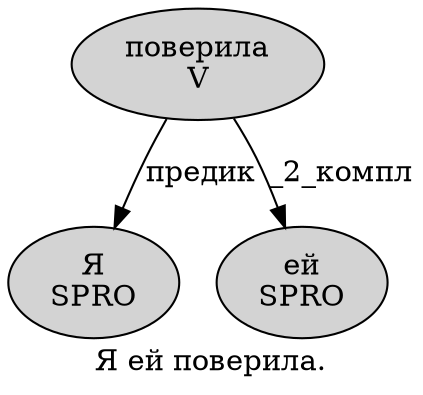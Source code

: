 digraph SENTENCE_164 {
	graph [label="Я ей поверила."]
	node [style=filled]
		0 [label="Я
SPRO" color="" fillcolor=lightgray penwidth=1 shape=ellipse]
		1 [label="ей
SPRO" color="" fillcolor=lightgray penwidth=1 shape=ellipse]
		2 [label="поверила
V" color="" fillcolor=lightgray penwidth=1 shape=ellipse]
			2 -> 0 [label="предик"]
			2 -> 1 [label="_2_компл"]
}